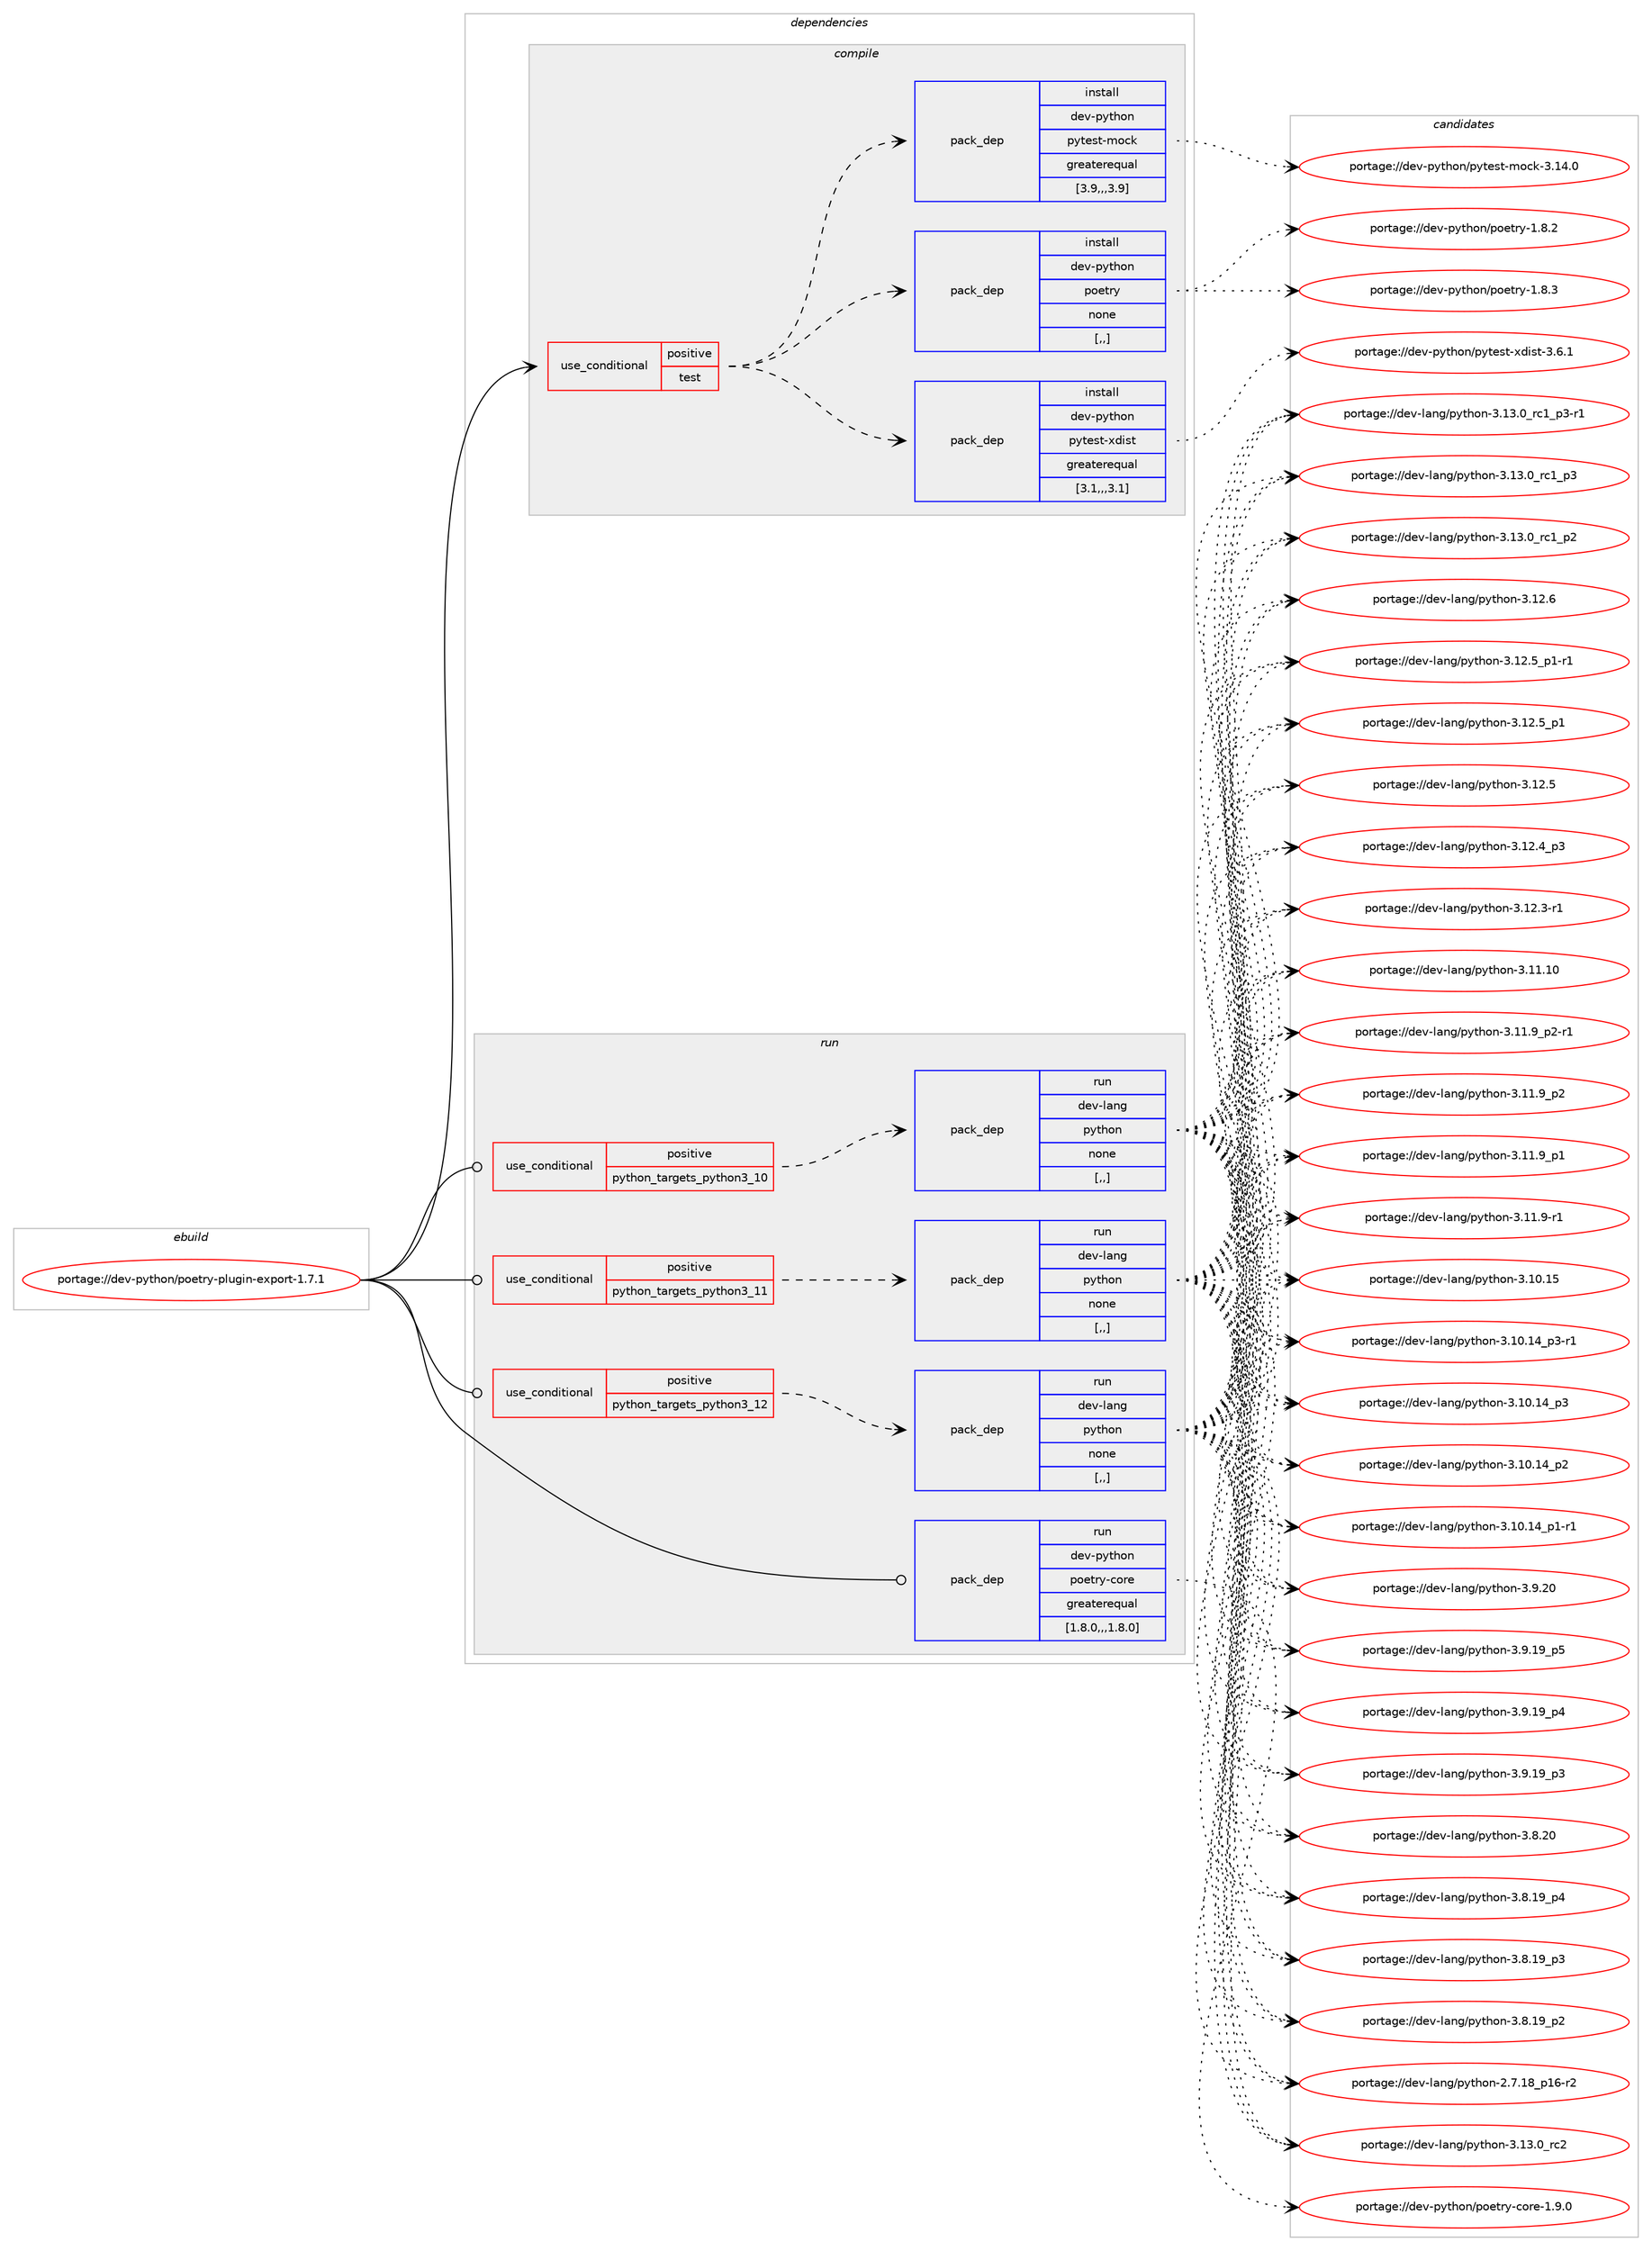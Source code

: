digraph prolog {

# *************
# Graph options
# *************

newrank=true;
concentrate=true;
compound=true;
graph [rankdir=LR,fontname=Helvetica,fontsize=10,ranksep=1.5];#, ranksep=2.5, nodesep=0.2];
edge  [arrowhead=vee];
node  [fontname=Helvetica,fontsize=10];

# **********
# The ebuild
# **********

subgraph cluster_leftcol {
color=gray;
label=<<i>ebuild</i>>;
id [label="portage://dev-python/poetry-plugin-export-1.7.1", color=red, width=4, href="../dev-python/poetry-plugin-export-1.7.1.svg"];
}

# ****************
# The dependencies
# ****************

subgraph cluster_midcol {
color=gray;
label=<<i>dependencies</i>>;
subgraph cluster_compile {
fillcolor="#eeeeee";
style=filled;
label=<<i>compile</i>>;
subgraph cond166667 {
dependency649671 [label=<<TABLE BORDER="0" CELLBORDER="1" CELLSPACING="0" CELLPADDING="4"><TR><TD ROWSPAN="3" CELLPADDING="10">use_conditional</TD></TR><TR><TD>positive</TD></TR><TR><TD>test</TD></TR></TABLE>>, shape=none, color=red];
subgraph pack478183 {
dependency649672 [label=<<TABLE BORDER="0" CELLBORDER="1" CELLSPACING="0" CELLPADDING="4" WIDTH="220"><TR><TD ROWSPAN="6" CELLPADDING="30">pack_dep</TD></TR><TR><TD WIDTH="110">install</TD></TR><TR><TD>dev-python</TD></TR><TR><TD>poetry</TD></TR><TR><TD>none</TD></TR><TR><TD>[,,]</TD></TR></TABLE>>, shape=none, color=blue];
}
dependency649671:e -> dependency649672:w [weight=20,style="dashed",arrowhead="vee"];
subgraph pack478184 {
dependency649673 [label=<<TABLE BORDER="0" CELLBORDER="1" CELLSPACING="0" CELLPADDING="4" WIDTH="220"><TR><TD ROWSPAN="6" CELLPADDING="30">pack_dep</TD></TR><TR><TD WIDTH="110">install</TD></TR><TR><TD>dev-python</TD></TR><TR><TD>pytest-mock</TD></TR><TR><TD>greaterequal</TD></TR><TR><TD>[3.9,,,3.9]</TD></TR></TABLE>>, shape=none, color=blue];
}
dependency649671:e -> dependency649673:w [weight=20,style="dashed",arrowhead="vee"];
subgraph pack478185 {
dependency649674 [label=<<TABLE BORDER="0" CELLBORDER="1" CELLSPACING="0" CELLPADDING="4" WIDTH="220"><TR><TD ROWSPAN="6" CELLPADDING="30">pack_dep</TD></TR><TR><TD WIDTH="110">install</TD></TR><TR><TD>dev-python</TD></TR><TR><TD>pytest-xdist</TD></TR><TR><TD>greaterequal</TD></TR><TR><TD>[3.1,,,3.1]</TD></TR></TABLE>>, shape=none, color=blue];
}
dependency649671:e -> dependency649674:w [weight=20,style="dashed",arrowhead="vee"];
}
id:e -> dependency649671:w [weight=20,style="solid",arrowhead="vee"];
}
subgraph cluster_compileandrun {
fillcolor="#eeeeee";
style=filled;
label=<<i>compile and run</i>>;
}
subgraph cluster_run {
fillcolor="#eeeeee";
style=filled;
label=<<i>run</i>>;
subgraph cond166668 {
dependency649675 [label=<<TABLE BORDER="0" CELLBORDER="1" CELLSPACING="0" CELLPADDING="4"><TR><TD ROWSPAN="3" CELLPADDING="10">use_conditional</TD></TR><TR><TD>positive</TD></TR><TR><TD>python_targets_python3_10</TD></TR></TABLE>>, shape=none, color=red];
subgraph pack478186 {
dependency649676 [label=<<TABLE BORDER="0" CELLBORDER="1" CELLSPACING="0" CELLPADDING="4" WIDTH="220"><TR><TD ROWSPAN="6" CELLPADDING="30">pack_dep</TD></TR><TR><TD WIDTH="110">run</TD></TR><TR><TD>dev-lang</TD></TR><TR><TD>python</TD></TR><TR><TD>none</TD></TR><TR><TD>[,,]</TD></TR></TABLE>>, shape=none, color=blue];
}
dependency649675:e -> dependency649676:w [weight=20,style="dashed",arrowhead="vee"];
}
id:e -> dependency649675:w [weight=20,style="solid",arrowhead="odot"];
subgraph cond166669 {
dependency649677 [label=<<TABLE BORDER="0" CELLBORDER="1" CELLSPACING="0" CELLPADDING="4"><TR><TD ROWSPAN="3" CELLPADDING="10">use_conditional</TD></TR><TR><TD>positive</TD></TR><TR><TD>python_targets_python3_11</TD></TR></TABLE>>, shape=none, color=red];
subgraph pack478187 {
dependency649678 [label=<<TABLE BORDER="0" CELLBORDER="1" CELLSPACING="0" CELLPADDING="4" WIDTH="220"><TR><TD ROWSPAN="6" CELLPADDING="30">pack_dep</TD></TR><TR><TD WIDTH="110">run</TD></TR><TR><TD>dev-lang</TD></TR><TR><TD>python</TD></TR><TR><TD>none</TD></TR><TR><TD>[,,]</TD></TR></TABLE>>, shape=none, color=blue];
}
dependency649677:e -> dependency649678:w [weight=20,style="dashed",arrowhead="vee"];
}
id:e -> dependency649677:w [weight=20,style="solid",arrowhead="odot"];
subgraph cond166670 {
dependency649679 [label=<<TABLE BORDER="0" CELLBORDER="1" CELLSPACING="0" CELLPADDING="4"><TR><TD ROWSPAN="3" CELLPADDING="10">use_conditional</TD></TR><TR><TD>positive</TD></TR><TR><TD>python_targets_python3_12</TD></TR></TABLE>>, shape=none, color=red];
subgraph pack478188 {
dependency649680 [label=<<TABLE BORDER="0" CELLBORDER="1" CELLSPACING="0" CELLPADDING="4" WIDTH="220"><TR><TD ROWSPAN="6" CELLPADDING="30">pack_dep</TD></TR><TR><TD WIDTH="110">run</TD></TR><TR><TD>dev-lang</TD></TR><TR><TD>python</TD></TR><TR><TD>none</TD></TR><TR><TD>[,,]</TD></TR></TABLE>>, shape=none, color=blue];
}
dependency649679:e -> dependency649680:w [weight=20,style="dashed",arrowhead="vee"];
}
id:e -> dependency649679:w [weight=20,style="solid",arrowhead="odot"];
subgraph pack478189 {
dependency649681 [label=<<TABLE BORDER="0" CELLBORDER="1" CELLSPACING="0" CELLPADDING="4" WIDTH="220"><TR><TD ROWSPAN="6" CELLPADDING="30">pack_dep</TD></TR><TR><TD WIDTH="110">run</TD></TR><TR><TD>dev-python</TD></TR><TR><TD>poetry-core</TD></TR><TR><TD>greaterequal</TD></TR><TR><TD>[1.8.0,,,1.8.0]</TD></TR></TABLE>>, shape=none, color=blue];
}
id:e -> dependency649681:w [weight=20,style="solid",arrowhead="odot"];
}
}

# **************
# The candidates
# **************

subgraph cluster_choices {
rank=same;
color=gray;
label=<<i>candidates</i>>;

subgraph choice478183 {
color=black;
nodesep=1;
choice1001011184511212111610411111047112111101116114121454946564651 [label="portage://dev-python/poetry-1.8.3", color=red, width=4,href="../dev-python/poetry-1.8.3.svg"];
choice1001011184511212111610411111047112111101116114121454946564650 [label="portage://dev-python/poetry-1.8.2", color=red, width=4,href="../dev-python/poetry-1.8.2.svg"];
dependency649672:e -> choice1001011184511212111610411111047112111101116114121454946564651:w [style=dotted,weight="100"];
dependency649672:e -> choice1001011184511212111610411111047112111101116114121454946564650:w [style=dotted,weight="100"];
}
subgraph choice478184 {
color=black;
nodesep=1;
choice1001011184511212111610411111047112121116101115116451091119910745514649524648 [label="portage://dev-python/pytest-mock-3.14.0", color=red, width=4,href="../dev-python/pytest-mock-3.14.0.svg"];
dependency649673:e -> choice1001011184511212111610411111047112121116101115116451091119910745514649524648:w [style=dotted,weight="100"];
}
subgraph choice478185 {
color=black;
nodesep=1;
choice100101118451121211161041111104711212111610111511645120100105115116455146544649 [label="portage://dev-python/pytest-xdist-3.6.1", color=red, width=4,href="../dev-python/pytest-xdist-3.6.1.svg"];
dependency649674:e -> choice100101118451121211161041111104711212111610111511645120100105115116455146544649:w [style=dotted,weight="100"];
}
subgraph choice478186 {
color=black;
nodesep=1;
choice10010111845108971101034711212111610411111045514649514648951149950 [label="portage://dev-lang/python-3.13.0_rc2", color=red, width=4,href="../dev-lang/python-3.13.0_rc2.svg"];
choice1001011184510897110103471121211161041111104551464951464895114994995112514511449 [label="portage://dev-lang/python-3.13.0_rc1_p3-r1", color=red, width=4,href="../dev-lang/python-3.13.0_rc1_p3-r1.svg"];
choice100101118451089711010347112121116104111110455146495146489511499499511251 [label="portage://dev-lang/python-3.13.0_rc1_p3", color=red, width=4,href="../dev-lang/python-3.13.0_rc1_p3.svg"];
choice100101118451089711010347112121116104111110455146495146489511499499511250 [label="portage://dev-lang/python-3.13.0_rc1_p2", color=red, width=4,href="../dev-lang/python-3.13.0_rc1_p2.svg"];
choice10010111845108971101034711212111610411111045514649504654 [label="portage://dev-lang/python-3.12.6", color=red, width=4,href="../dev-lang/python-3.12.6.svg"];
choice1001011184510897110103471121211161041111104551464950465395112494511449 [label="portage://dev-lang/python-3.12.5_p1-r1", color=red, width=4,href="../dev-lang/python-3.12.5_p1-r1.svg"];
choice100101118451089711010347112121116104111110455146495046539511249 [label="portage://dev-lang/python-3.12.5_p1", color=red, width=4,href="../dev-lang/python-3.12.5_p1.svg"];
choice10010111845108971101034711212111610411111045514649504653 [label="portage://dev-lang/python-3.12.5", color=red, width=4,href="../dev-lang/python-3.12.5.svg"];
choice100101118451089711010347112121116104111110455146495046529511251 [label="portage://dev-lang/python-3.12.4_p3", color=red, width=4,href="../dev-lang/python-3.12.4_p3.svg"];
choice100101118451089711010347112121116104111110455146495046514511449 [label="portage://dev-lang/python-3.12.3-r1", color=red, width=4,href="../dev-lang/python-3.12.3-r1.svg"];
choice1001011184510897110103471121211161041111104551464949464948 [label="portage://dev-lang/python-3.11.10", color=red, width=4,href="../dev-lang/python-3.11.10.svg"];
choice1001011184510897110103471121211161041111104551464949465795112504511449 [label="portage://dev-lang/python-3.11.9_p2-r1", color=red, width=4,href="../dev-lang/python-3.11.9_p2-r1.svg"];
choice100101118451089711010347112121116104111110455146494946579511250 [label="portage://dev-lang/python-3.11.9_p2", color=red, width=4,href="../dev-lang/python-3.11.9_p2.svg"];
choice100101118451089711010347112121116104111110455146494946579511249 [label="portage://dev-lang/python-3.11.9_p1", color=red, width=4,href="../dev-lang/python-3.11.9_p1.svg"];
choice100101118451089711010347112121116104111110455146494946574511449 [label="portage://dev-lang/python-3.11.9-r1", color=red, width=4,href="../dev-lang/python-3.11.9-r1.svg"];
choice1001011184510897110103471121211161041111104551464948464953 [label="portage://dev-lang/python-3.10.15", color=red, width=4,href="../dev-lang/python-3.10.15.svg"];
choice100101118451089711010347112121116104111110455146494846495295112514511449 [label="portage://dev-lang/python-3.10.14_p3-r1", color=red, width=4,href="../dev-lang/python-3.10.14_p3-r1.svg"];
choice10010111845108971101034711212111610411111045514649484649529511251 [label="portage://dev-lang/python-3.10.14_p3", color=red, width=4,href="../dev-lang/python-3.10.14_p3.svg"];
choice10010111845108971101034711212111610411111045514649484649529511250 [label="portage://dev-lang/python-3.10.14_p2", color=red, width=4,href="../dev-lang/python-3.10.14_p2.svg"];
choice100101118451089711010347112121116104111110455146494846495295112494511449 [label="portage://dev-lang/python-3.10.14_p1-r1", color=red, width=4,href="../dev-lang/python-3.10.14_p1-r1.svg"];
choice10010111845108971101034711212111610411111045514657465048 [label="portage://dev-lang/python-3.9.20", color=red, width=4,href="../dev-lang/python-3.9.20.svg"];
choice100101118451089711010347112121116104111110455146574649579511253 [label="portage://dev-lang/python-3.9.19_p5", color=red, width=4,href="../dev-lang/python-3.9.19_p5.svg"];
choice100101118451089711010347112121116104111110455146574649579511252 [label="portage://dev-lang/python-3.9.19_p4", color=red, width=4,href="../dev-lang/python-3.9.19_p4.svg"];
choice100101118451089711010347112121116104111110455146574649579511251 [label="portage://dev-lang/python-3.9.19_p3", color=red, width=4,href="../dev-lang/python-3.9.19_p3.svg"];
choice10010111845108971101034711212111610411111045514656465048 [label="portage://dev-lang/python-3.8.20", color=red, width=4,href="../dev-lang/python-3.8.20.svg"];
choice100101118451089711010347112121116104111110455146564649579511252 [label="portage://dev-lang/python-3.8.19_p4", color=red, width=4,href="../dev-lang/python-3.8.19_p4.svg"];
choice100101118451089711010347112121116104111110455146564649579511251 [label="portage://dev-lang/python-3.8.19_p3", color=red, width=4,href="../dev-lang/python-3.8.19_p3.svg"];
choice100101118451089711010347112121116104111110455146564649579511250 [label="portage://dev-lang/python-3.8.19_p2", color=red, width=4,href="../dev-lang/python-3.8.19_p2.svg"];
choice100101118451089711010347112121116104111110455046554649569511249544511450 [label="portage://dev-lang/python-2.7.18_p16-r2", color=red, width=4,href="../dev-lang/python-2.7.18_p16-r2.svg"];
dependency649676:e -> choice10010111845108971101034711212111610411111045514649514648951149950:w [style=dotted,weight="100"];
dependency649676:e -> choice1001011184510897110103471121211161041111104551464951464895114994995112514511449:w [style=dotted,weight="100"];
dependency649676:e -> choice100101118451089711010347112121116104111110455146495146489511499499511251:w [style=dotted,weight="100"];
dependency649676:e -> choice100101118451089711010347112121116104111110455146495146489511499499511250:w [style=dotted,weight="100"];
dependency649676:e -> choice10010111845108971101034711212111610411111045514649504654:w [style=dotted,weight="100"];
dependency649676:e -> choice1001011184510897110103471121211161041111104551464950465395112494511449:w [style=dotted,weight="100"];
dependency649676:e -> choice100101118451089711010347112121116104111110455146495046539511249:w [style=dotted,weight="100"];
dependency649676:e -> choice10010111845108971101034711212111610411111045514649504653:w [style=dotted,weight="100"];
dependency649676:e -> choice100101118451089711010347112121116104111110455146495046529511251:w [style=dotted,weight="100"];
dependency649676:e -> choice100101118451089711010347112121116104111110455146495046514511449:w [style=dotted,weight="100"];
dependency649676:e -> choice1001011184510897110103471121211161041111104551464949464948:w [style=dotted,weight="100"];
dependency649676:e -> choice1001011184510897110103471121211161041111104551464949465795112504511449:w [style=dotted,weight="100"];
dependency649676:e -> choice100101118451089711010347112121116104111110455146494946579511250:w [style=dotted,weight="100"];
dependency649676:e -> choice100101118451089711010347112121116104111110455146494946579511249:w [style=dotted,weight="100"];
dependency649676:e -> choice100101118451089711010347112121116104111110455146494946574511449:w [style=dotted,weight="100"];
dependency649676:e -> choice1001011184510897110103471121211161041111104551464948464953:w [style=dotted,weight="100"];
dependency649676:e -> choice100101118451089711010347112121116104111110455146494846495295112514511449:w [style=dotted,weight="100"];
dependency649676:e -> choice10010111845108971101034711212111610411111045514649484649529511251:w [style=dotted,weight="100"];
dependency649676:e -> choice10010111845108971101034711212111610411111045514649484649529511250:w [style=dotted,weight="100"];
dependency649676:e -> choice100101118451089711010347112121116104111110455146494846495295112494511449:w [style=dotted,weight="100"];
dependency649676:e -> choice10010111845108971101034711212111610411111045514657465048:w [style=dotted,weight="100"];
dependency649676:e -> choice100101118451089711010347112121116104111110455146574649579511253:w [style=dotted,weight="100"];
dependency649676:e -> choice100101118451089711010347112121116104111110455146574649579511252:w [style=dotted,weight="100"];
dependency649676:e -> choice100101118451089711010347112121116104111110455146574649579511251:w [style=dotted,weight="100"];
dependency649676:e -> choice10010111845108971101034711212111610411111045514656465048:w [style=dotted,weight="100"];
dependency649676:e -> choice100101118451089711010347112121116104111110455146564649579511252:w [style=dotted,weight="100"];
dependency649676:e -> choice100101118451089711010347112121116104111110455146564649579511251:w [style=dotted,weight="100"];
dependency649676:e -> choice100101118451089711010347112121116104111110455146564649579511250:w [style=dotted,weight="100"];
dependency649676:e -> choice100101118451089711010347112121116104111110455046554649569511249544511450:w [style=dotted,weight="100"];
}
subgraph choice478187 {
color=black;
nodesep=1;
choice10010111845108971101034711212111610411111045514649514648951149950 [label="portage://dev-lang/python-3.13.0_rc2", color=red, width=4,href="../dev-lang/python-3.13.0_rc2.svg"];
choice1001011184510897110103471121211161041111104551464951464895114994995112514511449 [label="portage://dev-lang/python-3.13.0_rc1_p3-r1", color=red, width=4,href="../dev-lang/python-3.13.0_rc1_p3-r1.svg"];
choice100101118451089711010347112121116104111110455146495146489511499499511251 [label="portage://dev-lang/python-3.13.0_rc1_p3", color=red, width=4,href="../dev-lang/python-3.13.0_rc1_p3.svg"];
choice100101118451089711010347112121116104111110455146495146489511499499511250 [label="portage://dev-lang/python-3.13.0_rc1_p2", color=red, width=4,href="../dev-lang/python-3.13.0_rc1_p2.svg"];
choice10010111845108971101034711212111610411111045514649504654 [label="portage://dev-lang/python-3.12.6", color=red, width=4,href="../dev-lang/python-3.12.6.svg"];
choice1001011184510897110103471121211161041111104551464950465395112494511449 [label="portage://dev-lang/python-3.12.5_p1-r1", color=red, width=4,href="../dev-lang/python-3.12.5_p1-r1.svg"];
choice100101118451089711010347112121116104111110455146495046539511249 [label="portage://dev-lang/python-3.12.5_p1", color=red, width=4,href="../dev-lang/python-3.12.5_p1.svg"];
choice10010111845108971101034711212111610411111045514649504653 [label="portage://dev-lang/python-3.12.5", color=red, width=4,href="../dev-lang/python-3.12.5.svg"];
choice100101118451089711010347112121116104111110455146495046529511251 [label="portage://dev-lang/python-3.12.4_p3", color=red, width=4,href="../dev-lang/python-3.12.4_p3.svg"];
choice100101118451089711010347112121116104111110455146495046514511449 [label="portage://dev-lang/python-3.12.3-r1", color=red, width=4,href="../dev-lang/python-3.12.3-r1.svg"];
choice1001011184510897110103471121211161041111104551464949464948 [label="portage://dev-lang/python-3.11.10", color=red, width=4,href="../dev-lang/python-3.11.10.svg"];
choice1001011184510897110103471121211161041111104551464949465795112504511449 [label="portage://dev-lang/python-3.11.9_p2-r1", color=red, width=4,href="../dev-lang/python-3.11.9_p2-r1.svg"];
choice100101118451089711010347112121116104111110455146494946579511250 [label="portage://dev-lang/python-3.11.9_p2", color=red, width=4,href="../dev-lang/python-3.11.9_p2.svg"];
choice100101118451089711010347112121116104111110455146494946579511249 [label="portage://dev-lang/python-3.11.9_p1", color=red, width=4,href="../dev-lang/python-3.11.9_p1.svg"];
choice100101118451089711010347112121116104111110455146494946574511449 [label="portage://dev-lang/python-3.11.9-r1", color=red, width=4,href="../dev-lang/python-3.11.9-r1.svg"];
choice1001011184510897110103471121211161041111104551464948464953 [label="portage://dev-lang/python-3.10.15", color=red, width=4,href="../dev-lang/python-3.10.15.svg"];
choice100101118451089711010347112121116104111110455146494846495295112514511449 [label="portage://dev-lang/python-3.10.14_p3-r1", color=red, width=4,href="../dev-lang/python-3.10.14_p3-r1.svg"];
choice10010111845108971101034711212111610411111045514649484649529511251 [label="portage://dev-lang/python-3.10.14_p3", color=red, width=4,href="../dev-lang/python-3.10.14_p3.svg"];
choice10010111845108971101034711212111610411111045514649484649529511250 [label="portage://dev-lang/python-3.10.14_p2", color=red, width=4,href="../dev-lang/python-3.10.14_p2.svg"];
choice100101118451089711010347112121116104111110455146494846495295112494511449 [label="portage://dev-lang/python-3.10.14_p1-r1", color=red, width=4,href="../dev-lang/python-3.10.14_p1-r1.svg"];
choice10010111845108971101034711212111610411111045514657465048 [label="portage://dev-lang/python-3.9.20", color=red, width=4,href="../dev-lang/python-3.9.20.svg"];
choice100101118451089711010347112121116104111110455146574649579511253 [label="portage://dev-lang/python-3.9.19_p5", color=red, width=4,href="../dev-lang/python-3.9.19_p5.svg"];
choice100101118451089711010347112121116104111110455146574649579511252 [label="portage://dev-lang/python-3.9.19_p4", color=red, width=4,href="../dev-lang/python-3.9.19_p4.svg"];
choice100101118451089711010347112121116104111110455146574649579511251 [label="portage://dev-lang/python-3.9.19_p3", color=red, width=4,href="../dev-lang/python-3.9.19_p3.svg"];
choice10010111845108971101034711212111610411111045514656465048 [label="portage://dev-lang/python-3.8.20", color=red, width=4,href="../dev-lang/python-3.8.20.svg"];
choice100101118451089711010347112121116104111110455146564649579511252 [label="portage://dev-lang/python-3.8.19_p4", color=red, width=4,href="../dev-lang/python-3.8.19_p4.svg"];
choice100101118451089711010347112121116104111110455146564649579511251 [label="portage://dev-lang/python-3.8.19_p3", color=red, width=4,href="../dev-lang/python-3.8.19_p3.svg"];
choice100101118451089711010347112121116104111110455146564649579511250 [label="portage://dev-lang/python-3.8.19_p2", color=red, width=4,href="../dev-lang/python-3.8.19_p2.svg"];
choice100101118451089711010347112121116104111110455046554649569511249544511450 [label="portage://dev-lang/python-2.7.18_p16-r2", color=red, width=4,href="../dev-lang/python-2.7.18_p16-r2.svg"];
dependency649678:e -> choice10010111845108971101034711212111610411111045514649514648951149950:w [style=dotted,weight="100"];
dependency649678:e -> choice1001011184510897110103471121211161041111104551464951464895114994995112514511449:w [style=dotted,weight="100"];
dependency649678:e -> choice100101118451089711010347112121116104111110455146495146489511499499511251:w [style=dotted,weight="100"];
dependency649678:e -> choice100101118451089711010347112121116104111110455146495146489511499499511250:w [style=dotted,weight="100"];
dependency649678:e -> choice10010111845108971101034711212111610411111045514649504654:w [style=dotted,weight="100"];
dependency649678:e -> choice1001011184510897110103471121211161041111104551464950465395112494511449:w [style=dotted,weight="100"];
dependency649678:e -> choice100101118451089711010347112121116104111110455146495046539511249:w [style=dotted,weight="100"];
dependency649678:e -> choice10010111845108971101034711212111610411111045514649504653:w [style=dotted,weight="100"];
dependency649678:e -> choice100101118451089711010347112121116104111110455146495046529511251:w [style=dotted,weight="100"];
dependency649678:e -> choice100101118451089711010347112121116104111110455146495046514511449:w [style=dotted,weight="100"];
dependency649678:e -> choice1001011184510897110103471121211161041111104551464949464948:w [style=dotted,weight="100"];
dependency649678:e -> choice1001011184510897110103471121211161041111104551464949465795112504511449:w [style=dotted,weight="100"];
dependency649678:e -> choice100101118451089711010347112121116104111110455146494946579511250:w [style=dotted,weight="100"];
dependency649678:e -> choice100101118451089711010347112121116104111110455146494946579511249:w [style=dotted,weight="100"];
dependency649678:e -> choice100101118451089711010347112121116104111110455146494946574511449:w [style=dotted,weight="100"];
dependency649678:e -> choice1001011184510897110103471121211161041111104551464948464953:w [style=dotted,weight="100"];
dependency649678:e -> choice100101118451089711010347112121116104111110455146494846495295112514511449:w [style=dotted,weight="100"];
dependency649678:e -> choice10010111845108971101034711212111610411111045514649484649529511251:w [style=dotted,weight="100"];
dependency649678:e -> choice10010111845108971101034711212111610411111045514649484649529511250:w [style=dotted,weight="100"];
dependency649678:e -> choice100101118451089711010347112121116104111110455146494846495295112494511449:w [style=dotted,weight="100"];
dependency649678:e -> choice10010111845108971101034711212111610411111045514657465048:w [style=dotted,weight="100"];
dependency649678:e -> choice100101118451089711010347112121116104111110455146574649579511253:w [style=dotted,weight="100"];
dependency649678:e -> choice100101118451089711010347112121116104111110455146574649579511252:w [style=dotted,weight="100"];
dependency649678:e -> choice100101118451089711010347112121116104111110455146574649579511251:w [style=dotted,weight="100"];
dependency649678:e -> choice10010111845108971101034711212111610411111045514656465048:w [style=dotted,weight="100"];
dependency649678:e -> choice100101118451089711010347112121116104111110455146564649579511252:w [style=dotted,weight="100"];
dependency649678:e -> choice100101118451089711010347112121116104111110455146564649579511251:w [style=dotted,weight="100"];
dependency649678:e -> choice100101118451089711010347112121116104111110455146564649579511250:w [style=dotted,weight="100"];
dependency649678:e -> choice100101118451089711010347112121116104111110455046554649569511249544511450:w [style=dotted,weight="100"];
}
subgraph choice478188 {
color=black;
nodesep=1;
choice10010111845108971101034711212111610411111045514649514648951149950 [label="portage://dev-lang/python-3.13.0_rc2", color=red, width=4,href="../dev-lang/python-3.13.0_rc2.svg"];
choice1001011184510897110103471121211161041111104551464951464895114994995112514511449 [label="portage://dev-lang/python-3.13.0_rc1_p3-r1", color=red, width=4,href="../dev-lang/python-3.13.0_rc1_p3-r1.svg"];
choice100101118451089711010347112121116104111110455146495146489511499499511251 [label="portage://dev-lang/python-3.13.0_rc1_p3", color=red, width=4,href="../dev-lang/python-3.13.0_rc1_p3.svg"];
choice100101118451089711010347112121116104111110455146495146489511499499511250 [label="portage://dev-lang/python-3.13.0_rc1_p2", color=red, width=4,href="../dev-lang/python-3.13.0_rc1_p2.svg"];
choice10010111845108971101034711212111610411111045514649504654 [label="portage://dev-lang/python-3.12.6", color=red, width=4,href="../dev-lang/python-3.12.6.svg"];
choice1001011184510897110103471121211161041111104551464950465395112494511449 [label="portage://dev-lang/python-3.12.5_p1-r1", color=red, width=4,href="../dev-lang/python-3.12.5_p1-r1.svg"];
choice100101118451089711010347112121116104111110455146495046539511249 [label="portage://dev-lang/python-3.12.5_p1", color=red, width=4,href="../dev-lang/python-3.12.5_p1.svg"];
choice10010111845108971101034711212111610411111045514649504653 [label="portage://dev-lang/python-3.12.5", color=red, width=4,href="../dev-lang/python-3.12.5.svg"];
choice100101118451089711010347112121116104111110455146495046529511251 [label="portage://dev-lang/python-3.12.4_p3", color=red, width=4,href="../dev-lang/python-3.12.4_p3.svg"];
choice100101118451089711010347112121116104111110455146495046514511449 [label="portage://dev-lang/python-3.12.3-r1", color=red, width=4,href="../dev-lang/python-3.12.3-r1.svg"];
choice1001011184510897110103471121211161041111104551464949464948 [label="portage://dev-lang/python-3.11.10", color=red, width=4,href="../dev-lang/python-3.11.10.svg"];
choice1001011184510897110103471121211161041111104551464949465795112504511449 [label="portage://dev-lang/python-3.11.9_p2-r1", color=red, width=4,href="../dev-lang/python-3.11.9_p2-r1.svg"];
choice100101118451089711010347112121116104111110455146494946579511250 [label="portage://dev-lang/python-3.11.9_p2", color=red, width=4,href="../dev-lang/python-3.11.9_p2.svg"];
choice100101118451089711010347112121116104111110455146494946579511249 [label="portage://dev-lang/python-3.11.9_p1", color=red, width=4,href="../dev-lang/python-3.11.9_p1.svg"];
choice100101118451089711010347112121116104111110455146494946574511449 [label="portage://dev-lang/python-3.11.9-r1", color=red, width=4,href="../dev-lang/python-3.11.9-r1.svg"];
choice1001011184510897110103471121211161041111104551464948464953 [label="portage://dev-lang/python-3.10.15", color=red, width=4,href="../dev-lang/python-3.10.15.svg"];
choice100101118451089711010347112121116104111110455146494846495295112514511449 [label="portage://dev-lang/python-3.10.14_p3-r1", color=red, width=4,href="../dev-lang/python-3.10.14_p3-r1.svg"];
choice10010111845108971101034711212111610411111045514649484649529511251 [label="portage://dev-lang/python-3.10.14_p3", color=red, width=4,href="../dev-lang/python-3.10.14_p3.svg"];
choice10010111845108971101034711212111610411111045514649484649529511250 [label="portage://dev-lang/python-3.10.14_p2", color=red, width=4,href="../dev-lang/python-3.10.14_p2.svg"];
choice100101118451089711010347112121116104111110455146494846495295112494511449 [label="portage://dev-lang/python-3.10.14_p1-r1", color=red, width=4,href="../dev-lang/python-3.10.14_p1-r1.svg"];
choice10010111845108971101034711212111610411111045514657465048 [label="portage://dev-lang/python-3.9.20", color=red, width=4,href="../dev-lang/python-3.9.20.svg"];
choice100101118451089711010347112121116104111110455146574649579511253 [label="portage://dev-lang/python-3.9.19_p5", color=red, width=4,href="../dev-lang/python-3.9.19_p5.svg"];
choice100101118451089711010347112121116104111110455146574649579511252 [label="portage://dev-lang/python-3.9.19_p4", color=red, width=4,href="../dev-lang/python-3.9.19_p4.svg"];
choice100101118451089711010347112121116104111110455146574649579511251 [label="portage://dev-lang/python-3.9.19_p3", color=red, width=4,href="../dev-lang/python-3.9.19_p3.svg"];
choice10010111845108971101034711212111610411111045514656465048 [label="portage://dev-lang/python-3.8.20", color=red, width=4,href="../dev-lang/python-3.8.20.svg"];
choice100101118451089711010347112121116104111110455146564649579511252 [label="portage://dev-lang/python-3.8.19_p4", color=red, width=4,href="../dev-lang/python-3.8.19_p4.svg"];
choice100101118451089711010347112121116104111110455146564649579511251 [label="portage://dev-lang/python-3.8.19_p3", color=red, width=4,href="../dev-lang/python-3.8.19_p3.svg"];
choice100101118451089711010347112121116104111110455146564649579511250 [label="portage://dev-lang/python-3.8.19_p2", color=red, width=4,href="../dev-lang/python-3.8.19_p2.svg"];
choice100101118451089711010347112121116104111110455046554649569511249544511450 [label="portage://dev-lang/python-2.7.18_p16-r2", color=red, width=4,href="../dev-lang/python-2.7.18_p16-r2.svg"];
dependency649680:e -> choice10010111845108971101034711212111610411111045514649514648951149950:w [style=dotted,weight="100"];
dependency649680:e -> choice1001011184510897110103471121211161041111104551464951464895114994995112514511449:w [style=dotted,weight="100"];
dependency649680:e -> choice100101118451089711010347112121116104111110455146495146489511499499511251:w [style=dotted,weight="100"];
dependency649680:e -> choice100101118451089711010347112121116104111110455146495146489511499499511250:w [style=dotted,weight="100"];
dependency649680:e -> choice10010111845108971101034711212111610411111045514649504654:w [style=dotted,weight="100"];
dependency649680:e -> choice1001011184510897110103471121211161041111104551464950465395112494511449:w [style=dotted,weight="100"];
dependency649680:e -> choice100101118451089711010347112121116104111110455146495046539511249:w [style=dotted,weight="100"];
dependency649680:e -> choice10010111845108971101034711212111610411111045514649504653:w [style=dotted,weight="100"];
dependency649680:e -> choice100101118451089711010347112121116104111110455146495046529511251:w [style=dotted,weight="100"];
dependency649680:e -> choice100101118451089711010347112121116104111110455146495046514511449:w [style=dotted,weight="100"];
dependency649680:e -> choice1001011184510897110103471121211161041111104551464949464948:w [style=dotted,weight="100"];
dependency649680:e -> choice1001011184510897110103471121211161041111104551464949465795112504511449:w [style=dotted,weight="100"];
dependency649680:e -> choice100101118451089711010347112121116104111110455146494946579511250:w [style=dotted,weight="100"];
dependency649680:e -> choice100101118451089711010347112121116104111110455146494946579511249:w [style=dotted,weight="100"];
dependency649680:e -> choice100101118451089711010347112121116104111110455146494946574511449:w [style=dotted,weight="100"];
dependency649680:e -> choice1001011184510897110103471121211161041111104551464948464953:w [style=dotted,weight="100"];
dependency649680:e -> choice100101118451089711010347112121116104111110455146494846495295112514511449:w [style=dotted,weight="100"];
dependency649680:e -> choice10010111845108971101034711212111610411111045514649484649529511251:w [style=dotted,weight="100"];
dependency649680:e -> choice10010111845108971101034711212111610411111045514649484649529511250:w [style=dotted,weight="100"];
dependency649680:e -> choice100101118451089711010347112121116104111110455146494846495295112494511449:w [style=dotted,weight="100"];
dependency649680:e -> choice10010111845108971101034711212111610411111045514657465048:w [style=dotted,weight="100"];
dependency649680:e -> choice100101118451089711010347112121116104111110455146574649579511253:w [style=dotted,weight="100"];
dependency649680:e -> choice100101118451089711010347112121116104111110455146574649579511252:w [style=dotted,weight="100"];
dependency649680:e -> choice100101118451089711010347112121116104111110455146574649579511251:w [style=dotted,weight="100"];
dependency649680:e -> choice10010111845108971101034711212111610411111045514656465048:w [style=dotted,weight="100"];
dependency649680:e -> choice100101118451089711010347112121116104111110455146564649579511252:w [style=dotted,weight="100"];
dependency649680:e -> choice100101118451089711010347112121116104111110455146564649579511251:w [style=dotted,weight="100"];
dependency649680:e -> choice100101118451089711010347112121116104111110455146564649579511250:w [style=dotted,weight="100"];
dependency649680:e -> choice100101118451089711010347112121116104111110455046554649569511249544511450:w [style=dotted,weight="100"];
}
subgraph choice478189 {
color=black;
nodesep=1;
choice10010111845112121116104111110471121111011161141214599111114101454946574648 [label="portage://dev-python/poetry-core-1.9.0", color=red, width=4,href="../dev-python/poetry-core-1.9.0.svg"];
dependency649681:e -> choice10010111845112121116104111110471121111011161141214599111114101454946574648:w [style=dotted,weight="100"];
}
}

}
